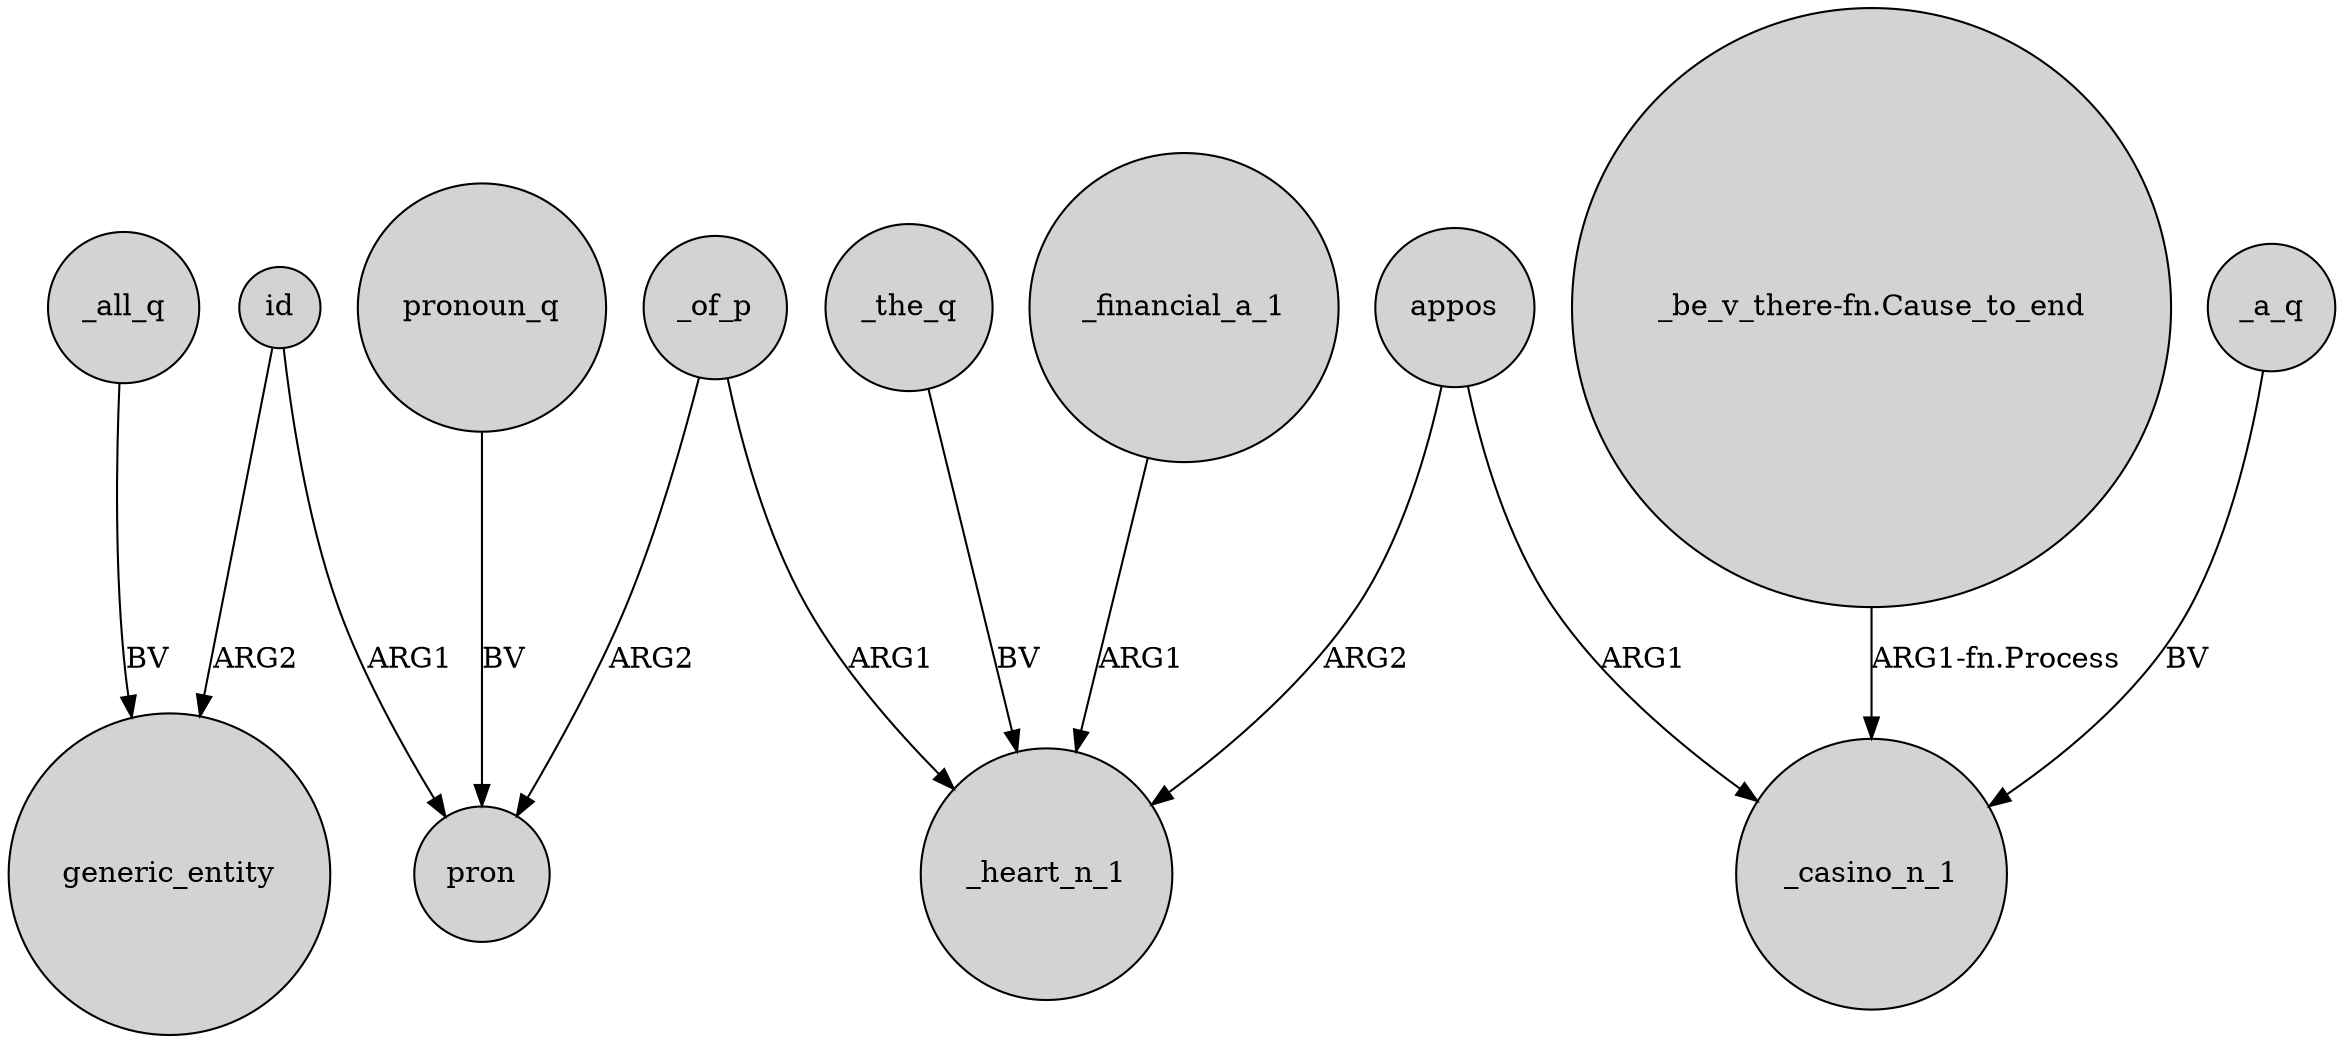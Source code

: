 digraph {
	node [shape=circle style=filled]
	id -> pron [label=ARG1]
	appos -> _heart_n_1 [label=ARG2]
	id -> generic_entity [label=ARG2]
	"_be_v_there-fn.Cause_to_end" -> _casino_n_1 [label="ARG1-fn.Process"]
	_all_q -> generic_entity [label=BV]
	_of_p -> _heart_n_1 [label=ARG1]
	_financial_a_1 -> _heart_n_1 [label=ARG1]
	_of_p -> pron [label=ARG2]
	pronoun_q -> pron [label=BV]
	_a_q -> _casino_n_1 [label=BV]
	_the_q -> _heart_n_1 [label=BV]
	appos -> _casino_n_1 [label=ARG1]
}
